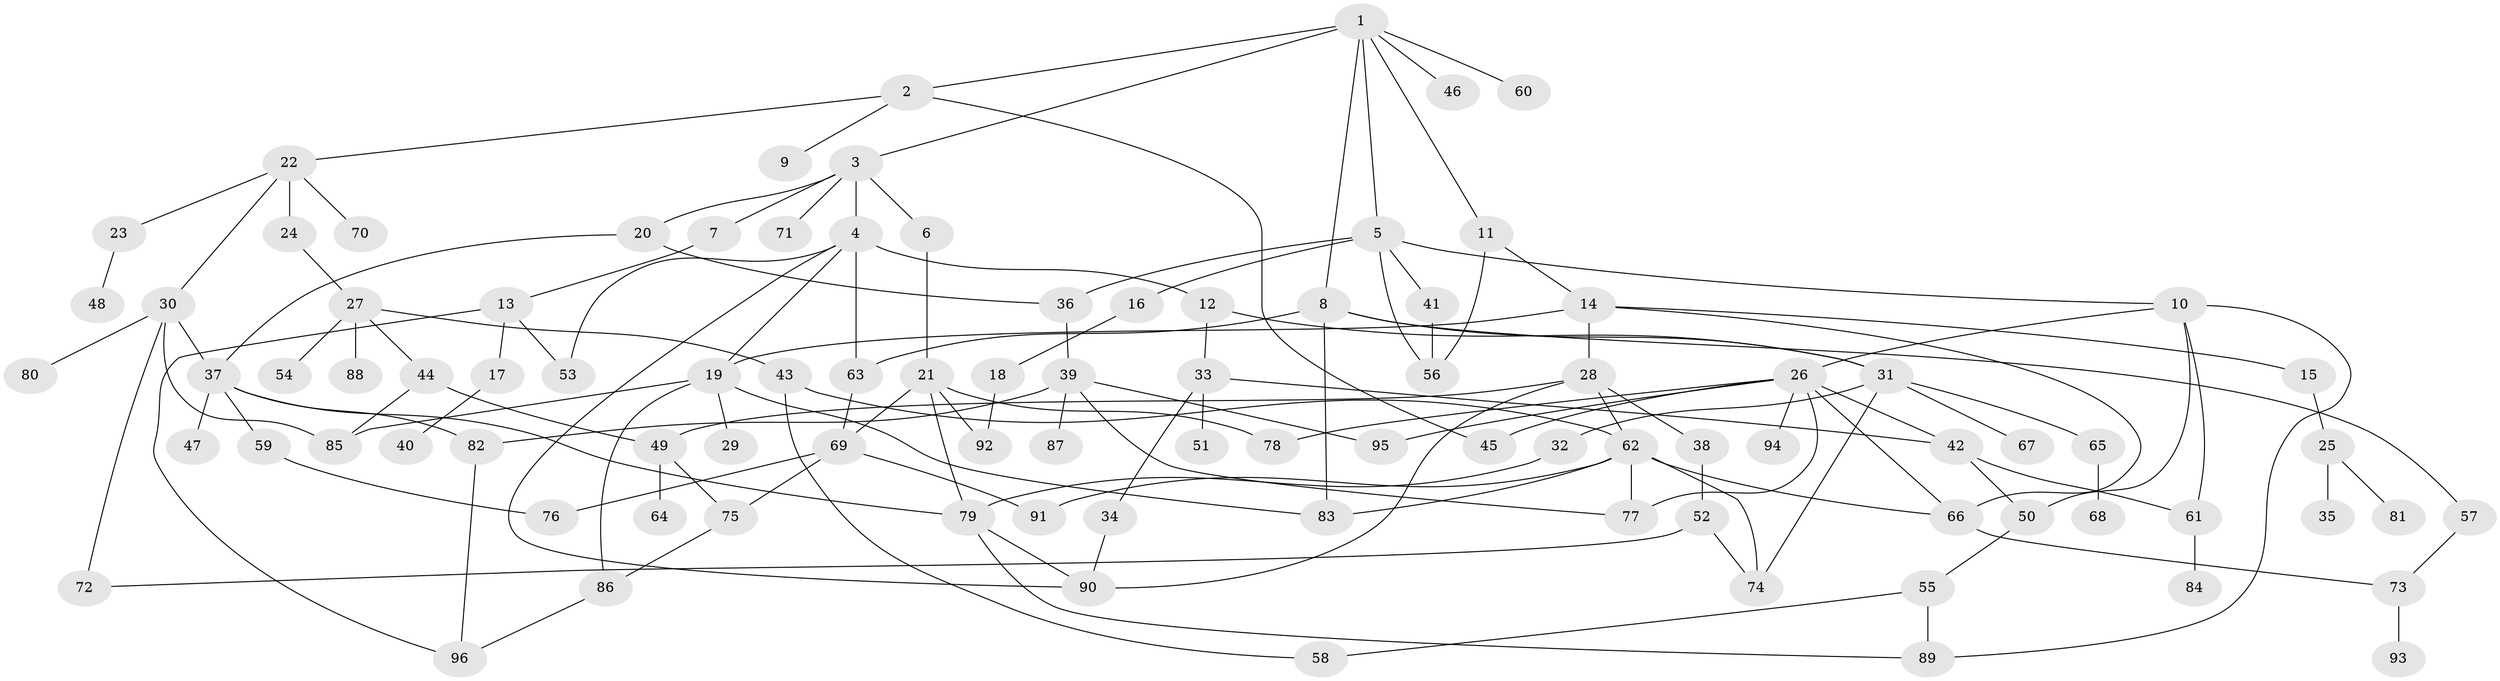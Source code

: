 // coarse degree distribution, {10: 0.015151515151515152, 7: 0.030303030303030304, 6: 0.13636363636363635, 2: 0.22727272727272727, 1: 0.2878787878787879, 5: 0.06060606060606061, 4: 0.045454545454545456, 8: 0.06060606060606061, 3: 0.13636363636363635}
// Generated by graph-tools (version 1.1) at 2025/51/02/27/25 19:51:38]
// undirected, 96 vertices, 140 edges
graph export_dot {
graph [start="1"]
  node [color=gray90,style=filled];
  1;
  2;
  3;
  4;
  5;
  6;
  7;
  8;
  9;
  10;
  11;
  12;
  13;
  14;
  15;
  16;
  17;
  18;
  19;
  20;
  21;
  22;
  23;
  24;
  25;
  26;
  27;
  28;
  29;
  30;
  31;
  32;
  33;
  34;
  35;
  36;
  37;
  38;
  39;
  40;
  41;
  42;
  43;
  44;
  45;
  46;
  47;
  48;
  49;
  50;
  51;
  52;
  53;
  54;
  55;
  56;
  57;
  58;
  59;
  60;
  61;
  62;
  63;
  64;
  65;
  66;
  67;
  68;
  69;
  70;
  71;
  72;
  73;
  74;
  75;
  76;
  77;
  78;
  79;
  80;
  81;
  82;
  83;
  84;
  85;
  86;
  87;
  88;
  89;
  90;
  91;
  92;
  93;
  94;
  95;
  96;
  1 -- 2;
  1 -- 3;
  1 -- 5;
  1 -- 8;
  1 -- 11;
  1 -- 46;
  1 -- 60;
  2 -- 9;
  2 -- 22;
  2 -- 45;
  3 -- 4;
  3 -- 6;
  3 -- 7;
  3 -- 20;
  3 -- 71;
  4 -- 12;
  4 -- 53;
  4 -- 63;
  4 -- 90;
  4 -- 19;
  5 -- 10;
  5 -- 16;
  5 -- 36;
  5 -- 41;
  5 -- 56;
  6 -- 21;
  7 -- 13;
  8 -- 57;
  8 -- 83;
  8 -- 63;
  8 -- 31;
  10 -- 26;
  10 -- 50;
  10 -- 61;
  10 -- 89;
  11 -- 14;
  11 -- 56;
  12 -- 31;
  12 -- 33;
  13 -- 17;
  13 -- 96;
  13 -- 53;
  14 -- 15;
  14 -- 19;
  14 -- 28;
  14 -- 66;
  15 -- 25;
  16 -- 18;
  17 -- 40;
  18 -- 92;
  19 -- 29;
  19 -- 85;
  19 -- 83;
  19 -- 86;
  20 -- 37;
  20 -- 36;
  21 -- 69;
  21 -- 79;
  21 -- 92;
  21 -- 78;
  22 -- 23;
  22 -- 24;
  22 -- 30;
  22 -- 70;
  23 -- 48;
  24 -- 27;
  25 -- 35;
  25 -- 81;
  26 -- 42;
  26 -- 66;
  26 -- 77;
  26 -- 78;
  26 -- 94;
  26 -- 95;
  26 -- 45;
  27 -- 43;
  27 -- 44;
  27 -- 54;
  27 -- 88;
  28 -- 38;
  28 -- 49;
  28 -- 62;
  28 -- 90;
  30 -- 37;
  30 -- 80;
  30 -- 85;
  30 -- 72;
  31 -- 32;
  31 -- 65;
  31 -- 67;
  31 -- 74;
  32 -- 79;
  33 -- 34;
  33 -- 51;
  33 -- 42;
  34 -- 90;
  36 -- 39;
  37 -- 47;
  37 -- 59;
  37 -- 79;
  37 -- 82;
  38 -- 52;
  39 -- 82;
  39 -- 87;
  39 -- 77;
  39 -- 95;
  41 -- 56;
  42 -- 61;
  42 -- 50;
  43 -- 58;
  43 -- 62;
  44 -- 85;
  44 -- 49;
  49 -- 64;
  49 -- 75;
  50 -- 55;
  52 -- 72;
  52 -- 74;
  55 -- 89;
  55 -- 58;
  57 -- 73;
  59 -- 76;
  61 -- 84;
  62 -- 74;
  62 -- 77;
  62 -- 66;
  62 -- 91;
  62 -- 83;
  63 -- 69;
  65 -- 68;
  66 -- 73;
  69 -- 76;
  69 -- 91;
  69 -- 75;
  73 -- 93;
  75 -- 86;
  79 -- 89;
  79 -- 90;
  82 -- 96;
  86 -- 96;
}
